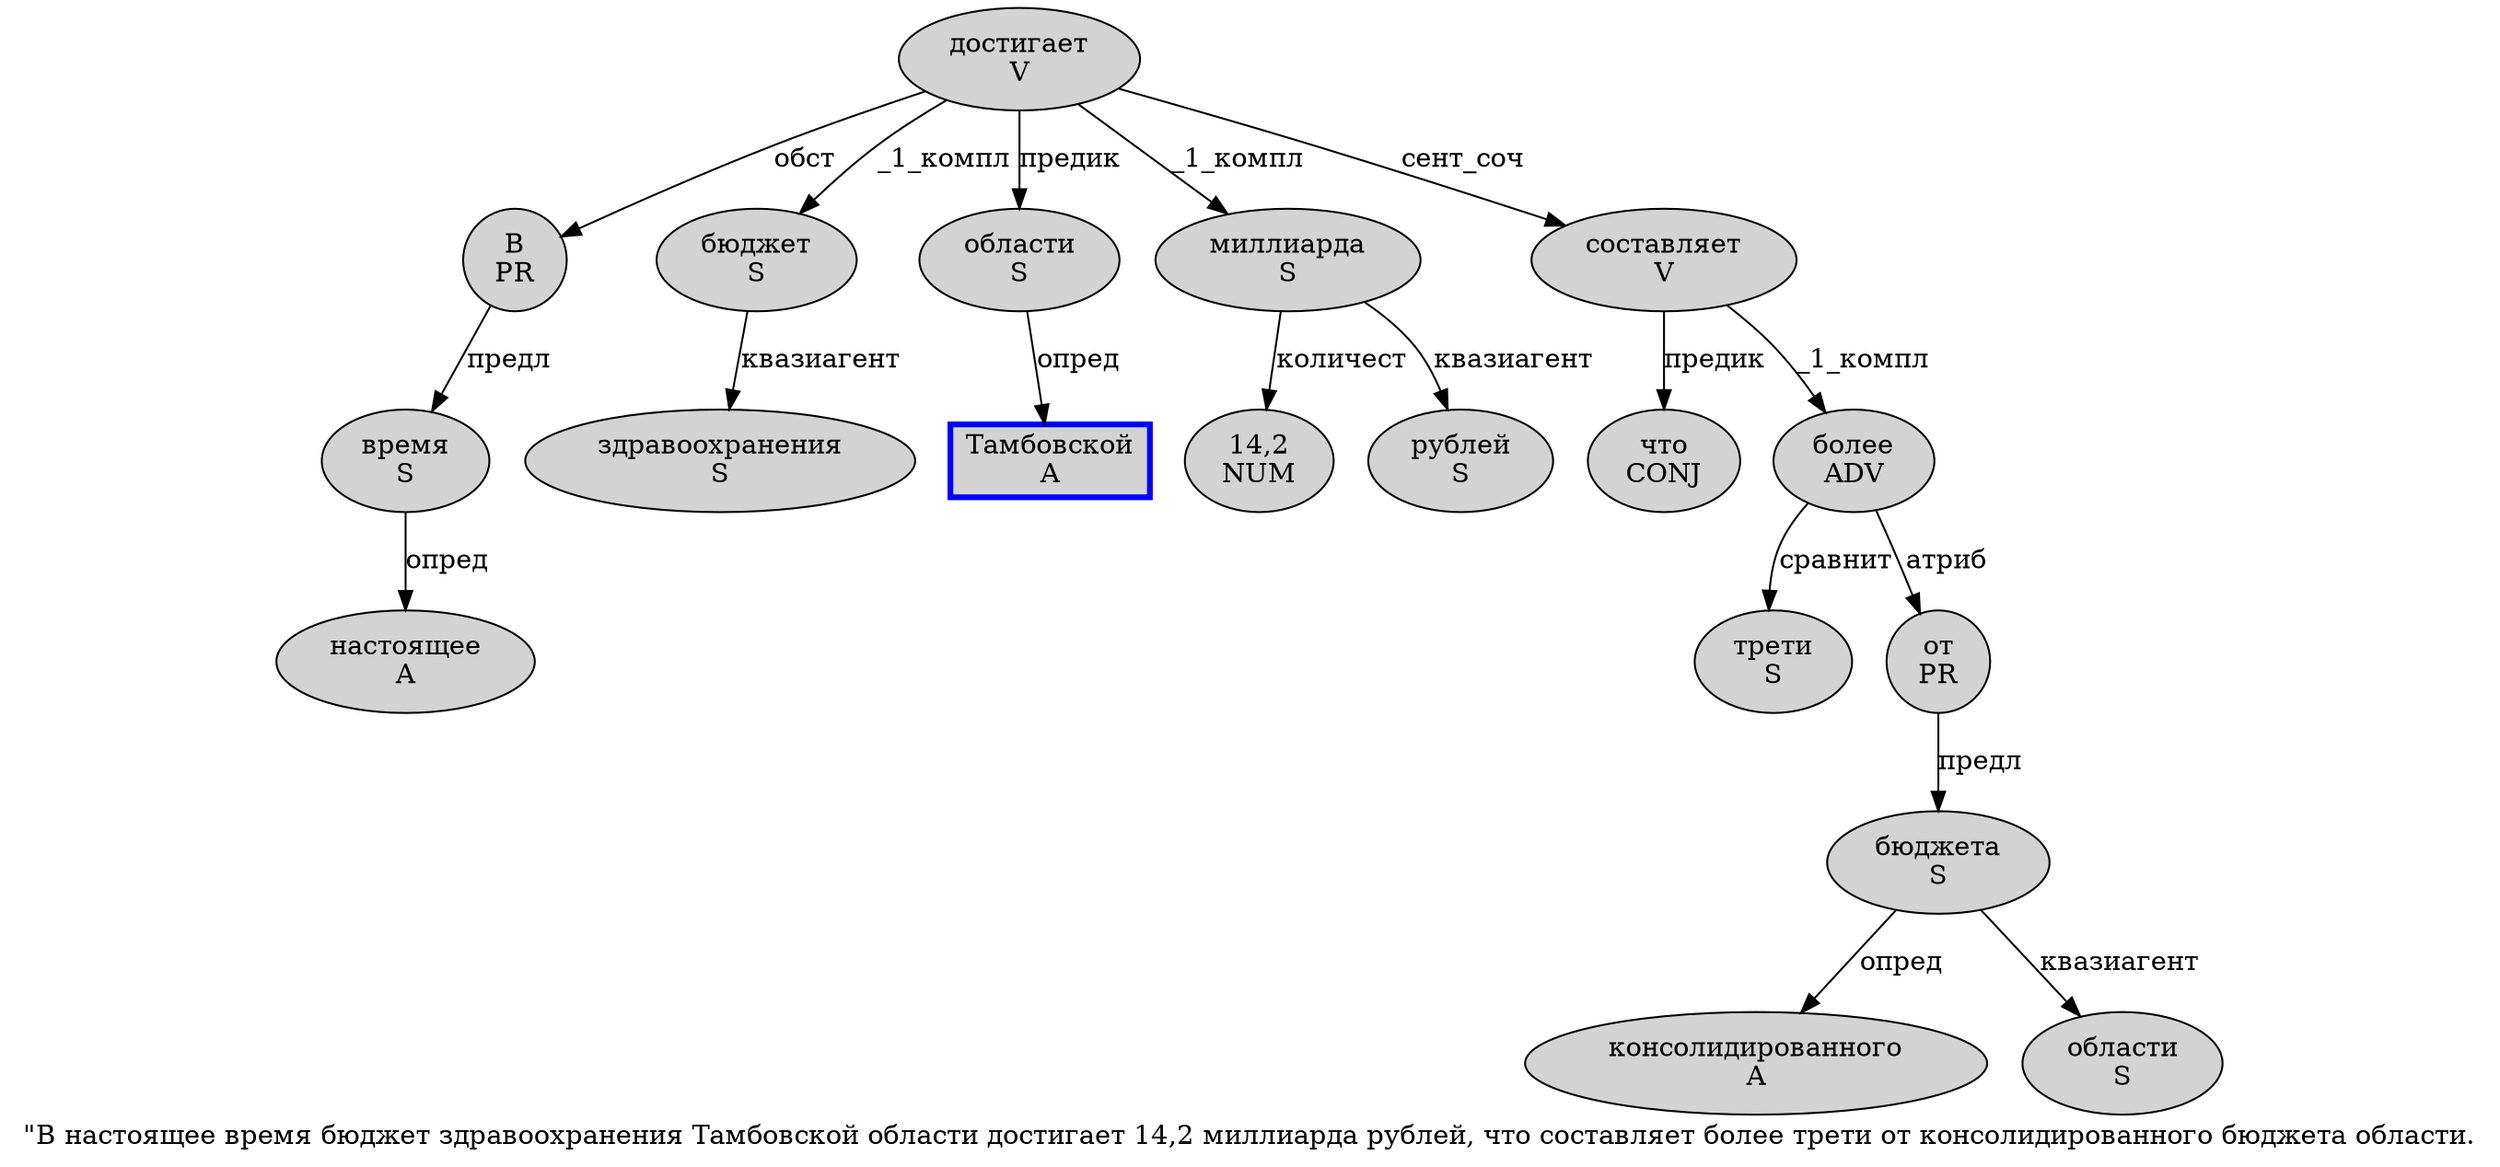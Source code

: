 digraph SENTENCE_993 {
	graph [label="\"В настоящее время бюджет здравоохранения Тамбовской области достигает 14,2 миллиарда рублей, что составляет более трети от консолидированного бюджета области."]
	node [style=filled]
		1 [label="В
PR" color="" fillcolor=lightgray penwidth=1 shape=ellipse]
		2 [label="настоящее
A" color="" fillcolor=lightgray penwidth=1 shape=ellipse]
		3 [label="время
S" color="" fillcolor=lightgray penwidth=1 shape=ellipse]
		4 [label="бюджет
S" color="" fillcolor=lightgray penwidth=1 shape=ellipse]
		5 [label="здравоохранения
S" color="" fillcolor=lightgray penwidth=1 shape=ellipse]
		6 [label="Тамбовской
A" color=blue fillcolor=lightgray penwidth=3 shape=box]
		7 [label="области
S" color="" fillcolor=lightgray penwidth=1 shape=ellipse]
		8 [label="достигает
V" color="" fillcolor=lightgray penwidth=1 shape=ellipse]
		9 [label="14,2
NUM" color="" fillcolor=lightgray penwidth=1 shape=ellipse]
		10 [label="миллиарда
S" color="" fillcolor=lightgray penwidth=1 shape=ellipse]
		11 [label="рублей
S" color="" fillcolor=lightgray penwidth=1 shape=ellipse]
		13 [label="что
CONJ" color="" fillcolor=lightgray penwidth=1 shape=ellipse]
		14 [label="составляет
V" color="" fillcolor=lightgray penwidth=1 shape=ellipse]
		15 [label="более
ADV" color="" fillcolor=lightgray penwidth=1 shape=ellipse]
		16 [label="трети
S" color="" fillcolor=lightgray penwidth=1 shape=ellipse]
		17 [label="от
PR" color="" fillcolor=lightgray penwidth=1 shape=ellipse]
		18 [label="консолидированного
A" color="" fillcolor=lightgray penwidth=1 shape=ellipse]
		19 [label="бюджета
S" color="" fillcolor=lightgray penwidth=1 shape=ellipse]
		20 [label="области
S" color="" fillcolor=lightgray penwidth=1 shape=ellipse]
			17 -> 19 [label="предл"]
			8 -> 1 [label="обст"]
			8 -> 4 [label="_1_компл"]
			8 -> 7 [label="предик"]
			8 -> 10 [label="_1_компл"]
			8 -> 14 [label="сент_соч"]
			19 -> 18 [label="опред"]
			19 -> 20 [label="квазиагент"]
			4 -> 5 [label="квазиагент"]
			3 -> 2 [label="опред"]
			1 -> 3 [label="предл"]
			10 -> 9 [label="количест"]
			10 -> 11 [label="квазиагент"]
			15 -> 16 [label="сравнит"]
			15 -> 17 [label="атриб"]
			7 -> 6 [label="опред"]
			14 -> 13 [label="предик"]
			14 -> 15 [label="_1_компл"]
}